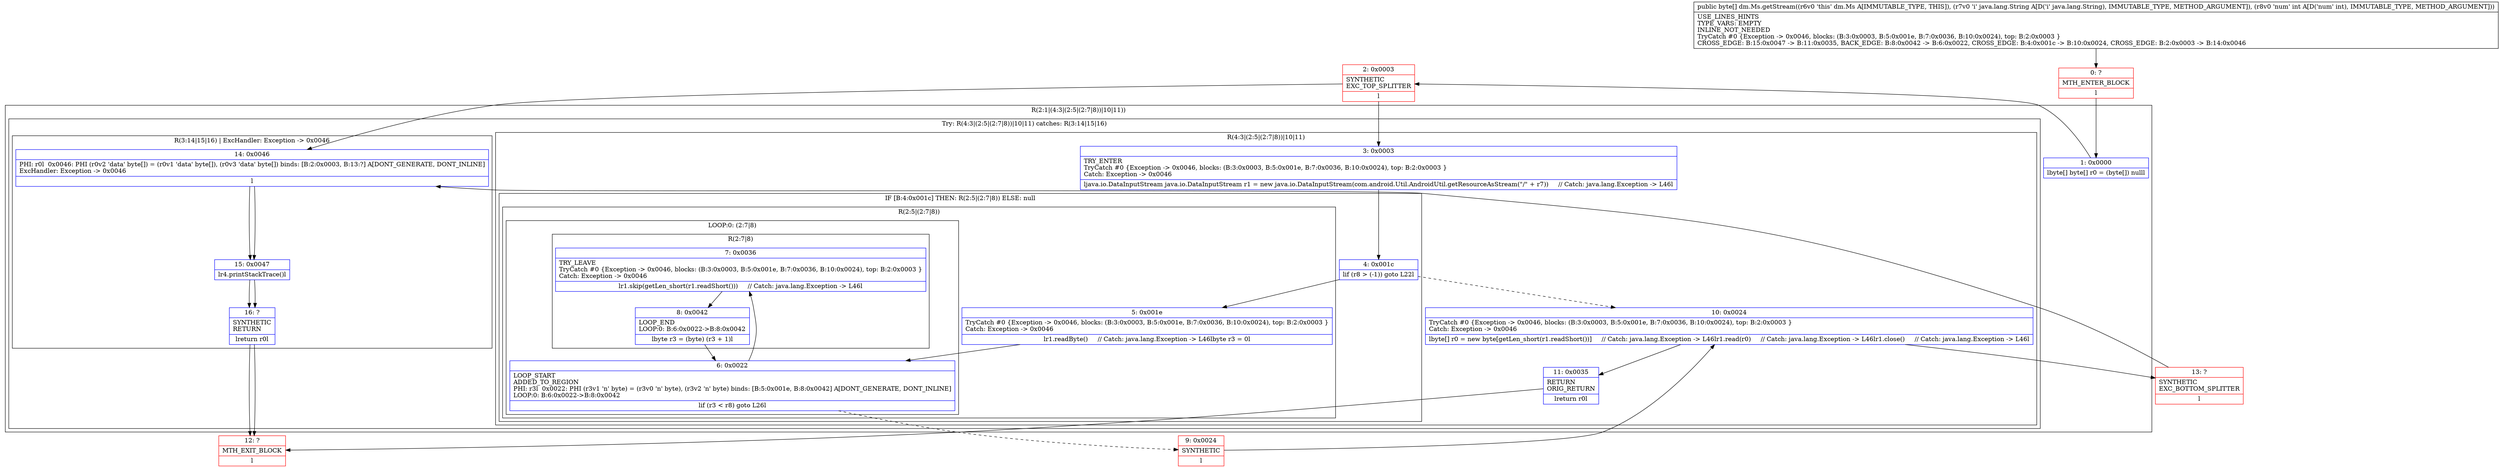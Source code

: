 digraph "CFG fordm.Ms.getStream(Ljava\/lang\/String;I)[B" {
subgraph cluster_Region_1077651207 {
label = "R(2:1|(4:3|(2:5|(2:7|8))|10|11))";
node [shape=record,color=blue];
Node_1 [shape=record,label="{1\:\ 0x0000|lbyte[] byte[] r0 = (byte[]) nulll}"];
subgraph cluster_TryCatchRegion_1772802471 {
label = "Try: R(4:3|(2:5|(2:7|8))|10|11) catches: R(3:14|15|16)";
node [shape=record,color=blue];
subgraph cluster_Region_1211005139 {
label = "R(4:3|(2:5|(2:7|8))|10|11)";
node [shape=record,color=blue];
Node_3 [shape=record,label="{3\:\ 0x0003|TRY_ENTER\lTryCatch #0 \{Exception \-\> 0x0046, blocks: (B:3:0x0003, B:5:0x001e, B:7:0x0036, B:10:0x0024), top: B:2:0x0003 \}\lCatch: Exception \-\> 0x0046\l|ljava.io.DataInputStream java.io.DataInputStream r1 = new java.io.DataInputStream(com.android.Util.AndroidUtil.getResourceAsStream(\"\/\" + r7))     \/\/ Catch: java.lang.Exception \-\> L46l}"];
subgraph cluster_IfRegion_1772729896 {
label = "IF [B:4:0x001c] THEN: R(2:5|(2:7|8)) ELSE: null";
node [shape=record,color=blue];
Node_4 [shape=record,label="{4\:\ 0x001c|lif (r8 \> (\-1)) goto L22l}"];
subgraph cluster_Region_1384933756 {
label = "R(2:5|(2:7|8))";
node [shape=record,color=blue];
Node_5 [shape=record,label="{5\:\ 0x001e|TryCatch #0 \{Exception \-\> 0x0046, blocks: (B:3:0x0003, B:5:0x001e, B:7:0x0036, B:10:0x0024), top: B:2:0x0003 \}\lCatch: Exception \-\> 0x0046\l|lr1.readByte()     \/\/ Catch: java.lang.Exception \-\> L46lbyte r3 = 0l}"];
subgraph cluster_LoopRegion_1950477924 {
label = "LOOP:0: (2:7|8)";
node [shape=record,color=blue];
Node_6 [shape=record,label="{6\:\ 0x0022|LOOP_START\lADDED_TO_REGION\lPHI: r3l  0x0022: PHI (r3v1 'n' byte) = (r3v0 'n' byte), (r3v2 'n' byte) binds: [B:5:0x001e, B:8:0x0042] A[DONT_GENERATE, DONT_INLINE]\lLOOP:0: B:6:0x0022\-\>B:8:0x0042\l|lif (r3 \< r8) goto L26l}"];
subgraph cluster_Region_1326645173 {
label = "R(2:7|8)";
node [shape=record,color=blue];
Node_7 [shape=record,label="{7\:\ 0x0036|TRY_LEAVE\lTryCatch #0 \{Exception \-\> 0x0046, blocks: (B:3:0x0003, B:5:0x001e, B:7:0x0036, B:10:0x0024), top: B:2:0x0003 \}\lCatch: Exception \-\> 0x0046\l|lr1.skip(getLen_short(r1.readShort()))     \/\/ Catch: java.lang.Exception \-\> L46l}"];
Node_8 [shape=record,label="{8\:\ 0x0042|LOOP_END\lLOOP:0: B:6:0x0022\-\>B:8:0x0042\l|lbyte r3 = (byte) (r3 + 1)l}"];
}
}
}
}
Node_10 [shape=record,label="{10\:\ 0x0024|TryCatch #0 \{Exception \-\> 0x0046, blocks: (B:3:0x0003, B:5:0x001e, B:7:0x0036, B:10:0x0024), top: B:2:0x0003 \}\lCatch: Exception \-\> 0x0046\l|lbyte[] r0 = new byte[getLen_short(r1.readShort())]     \/\/ Catch: java.lang.Exception \-\> L46lr1.read(r0)     \/\/ Catch: java.lang.Exception \-\> L46lr1.close()     \/\/ Catch: java.lang.Exception \-\> L46l}"];
Node_11 [shape=record,label="{11\:\ 0x0035|RETURN\lORIG_RETURN\l|lreturn r0l}"];
}
subgraph cluster_Region_1511819740 {
label = "R(3:14|15|16) | ExcHandler: Exception \-\> 0x0046\l";
node [shape=record,color=blue];
Node_14 [shape=record,label="{14\:\ 0x0046|PHI: r0l  0x0046: PHI (r0v2 'data' byte[]) = (r0v1 'data' byte[]), (r0v3 'data' byte[]) binds: [B:2:0x0003, B:13:?] A[DONT_GENERATE, DONT_INLINE]\lExcHandler: Exception \-\> 0x0046\l|l}"];
Node_15 [shape=record,label="{15\:\ 0x0047|lr4.printStackTrace()l}"];
Node_16 [shape=record,label="{16\:\ ?|SYNTHETIC\lRETURN\l|lreturn r0l}"];
}
}
}
subgraph cluster_Region_1511819740 {
label = "R(3:14|15|16) | ExcHandler: Exception \-\> 0x0046\l";
node [shape=record,color=blue];
Node_14 [shape=record,label="{14\:\ 0x0046|PHI: r0l  0x0046: PHI (r0v2 'data' byte[]) = (r0v1 'data' byte[]), (r0v3 'data' byte[]) binds: [B:2:0x0003, B:13:?] A[DONT_GENERATE, DONT_INLINE]\lExcHandler: Exception \-\> 0x0046\l|l}"];
Node_15 [shape=record,label="{15\:\ 0x0047|lr4.printStackTrace()l}"];
Node_16 [shape=record,label="{16\:\ ?|SYNTHETIC\lRETURN\l|lreturn r0l}"];
}
Node_0 [shape=record,color=red,label="{0\:\ ?|MTH_ENTER_BLOCK\l|l}"];
Node_2 [shape=record,color=red,label="{2\:\ 0x0003|SYNTHETIC\lEXC_TOP_SPLITTER\l|l}"];
Node_9 [shape=record,color=red,label="{9\:\ 0x0024|SYNTHETIC\l|l}"];
Node_12 [shape=record,color=red,label="{12\:\ ?|MTH_EXIT_BLOCK\l|l}"];
Node_13 [shape=record,color=red,label="{13\:\ ?|SYNTHETIC\lEXC_BOTTOM_SPLITTER\l|l}"];
MethodNode[shape=record,label="{public byte[] dm.Ms.getStream((r6v0 'this' dm.Ms A[IMMUTABLE_TYPE, THIS]), (r7v0 'i' java.lang.String A[D('i' java.lang.String), IMMUTABLE_TYPE, METHOD_ARGUMENT]), (r8v0 'num' int A[D('num' int), IMMUTABLE_TYPE, METHOD_ARGUMENT]))  | USE_LINES_HINTS\lTYPE_VARS: EMPTY\lINLINE_NOT_NEEDED\lTryCatch #0 \{Exception \-\> 0x0046, blocks: (B:3:0x0003, B:5:0x001e, B:7:0x0036, B:10:0x0024), top: B:2:0x0003 \}\lCROSS_EDGE: B:15:0x0047 \-\> B:11:0x0035, BACK_EDGE: B:8:0x0042 \-\> B:6:0x0022, CROSS_EDGE: B:4:0x001c \-\> B:10:0x0024, CROSS_EDGE: B:2:0x0003 \-\> B:14:0x0046\l}"];
MethodNode -> Node_0;
Node_1 -> Node_2;
Node_3 -> Node_4;
Node_4 -> Node_5;
Node_4 -> Node_10[style=dashed];
Node_5 -> Node_6;
Node_6 -> Node_7;
Node_6 -> Node_9[style=dashed];
Node_7 -> Node_8;
Node_8 -> Node_6;
Node_10 -> Node_11;
Node_10 -> Node_13;
Node_11 -> Node_12;
Node_14 -> Node_15;
Node_15 -> Node_16;
Node_16 -> Node_12;
Node_14 -> Node_15;
Node_15 -> Node_16;
Node_16 -> Node_12;
Node_0 -> Node_1;
Node_2 -> Node_3;
Node_2 -> Node_14;
Node_9 -> Node_10;
Node_13 -> Node_14;
}

